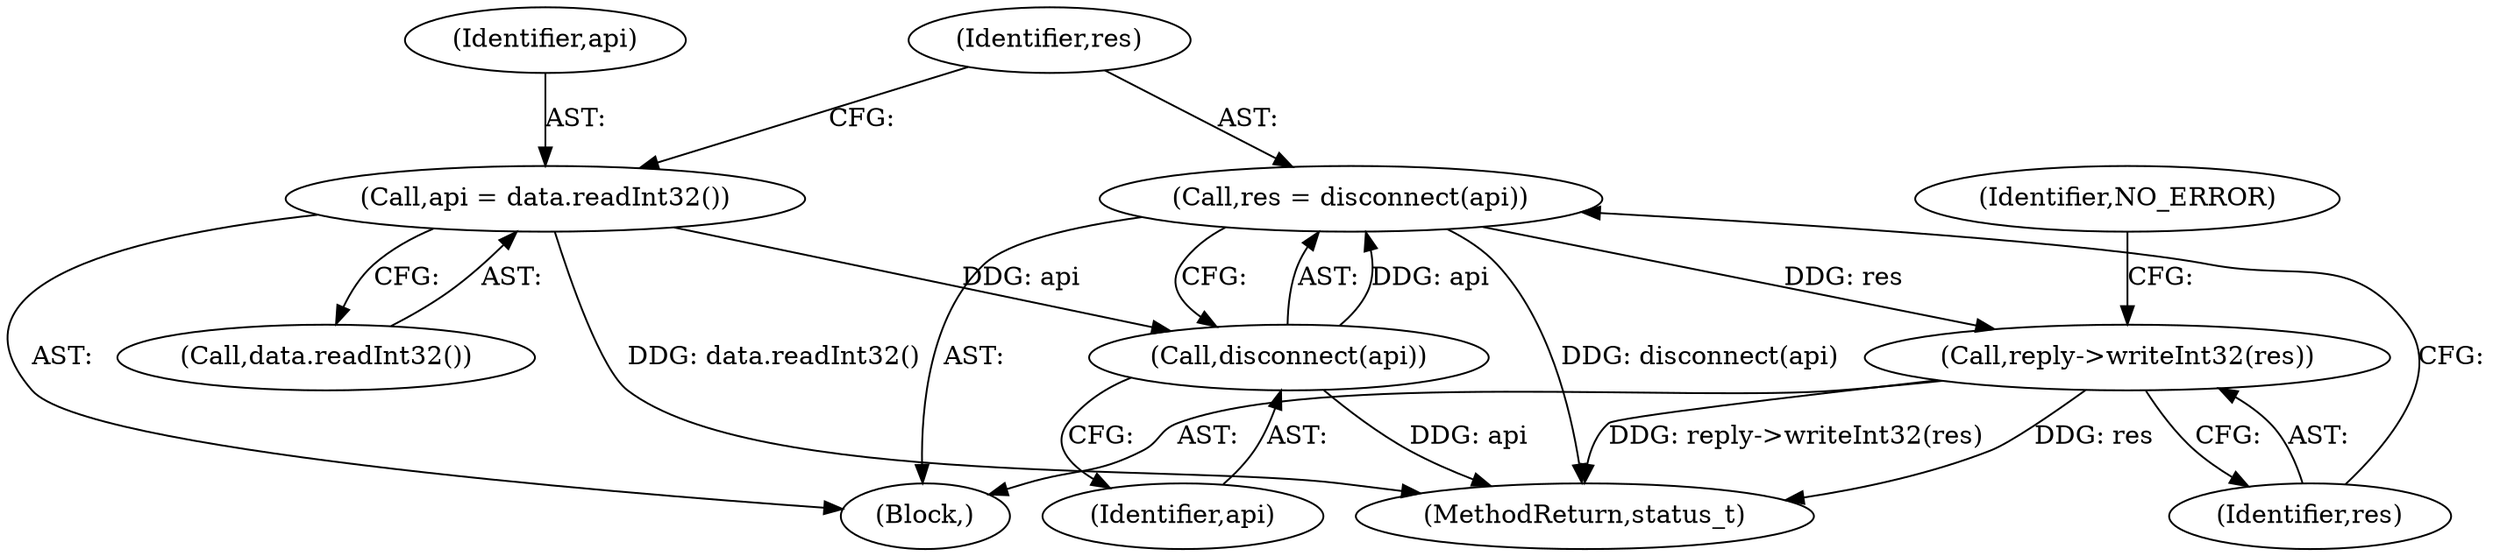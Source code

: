 digraph "0_Android_d06421fd37fbb7fd07002e6738fac3a223cb1a62@API" {
"1000363" [label="(Call,res = disconnect(api))"];
"1000365" [label="(Call,disconnect(api))"];
"1000359" [label="(Call,api = data.readInt32())"];
"1000367" [label="(Call,reply->writeInt32(res))"];
"1000359" [label="(Call,api = data.readInt32())"];
"1000365" [label="(Call,disconnect(api))"];
"1000366" [label="(Identifier,api)"];
"1000367" [label="(Call,reply->writeInt32(res))"];
"1000353" [label="(Block,)"];
"1000370" [label="(Identifier,NO_ERROR)"];
"1000363" [label="(Call,res = disconnect(api))"];
"1000361" [label="(Call,data.readInt32())"];
"1000368" [label="(Identifier,res)"];
"1000360" [label="(Identifier,api)"];
"1000378" [label="(MethodReturn,status_t)"];
"1000364" [label="(Identifier,res)"];
"1000363" -> "1000353"  [label="AST: "];
"1000363" -> "1000365"  [label="CFG: "];
"1000364" -> "1000363"  [label="AST: "];
"1000365" -> "1000363"  [label="AST: "];
"1000368" -> "1000363"  [label="CFG: "];
"1000363" -> "1000378"  [label="DDG: disconnect(api)"];
"1000365" -> "1000363"  [label="DDG: api"];
"1000363" -> "1000367"  [label="DDG: res"];
"1000365" -> "1000366"  [label="CFG: "];
"1000366" -> "1000365"  [label="AST: "];
"1000365" -> "1000378"  [label="DDG: api"];
"1000359" -> "1000365"  [label="DDG: api"];
"1000359" -> "1000353"  [label="AST: "];
"1000359" -> "1000361"  [label="CFG: "];
"1000360" -> "1000359"  [label="AST: "];
"1000361" -> "1000359"  [label="AST: "];
"1000364" -> "1000359"  [label="CFG: "];
"1000359" -> "1000378"  [label="DDG: data.readInt32()"];
"1000367" -> "1000353"  [label="AST: "];
"1000367" -> "1000368"  [label="CFG: "];
"1000368" -> "1000367"  [label="AST: "];
"1000370" -> "1000367"  [label="CFG: "];
"1000367" -> "1000378"  [label="DDG: res"];
"1000367" -> "1000378"  [label="DDG: reply->writeInt32(res)"];
}
